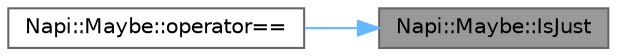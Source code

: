 digraph "Napi::Maybe::IsJust"
{
 // LATEX_PDF_SIZE
  bgcolor="transparent";
  edge [fontname=Helvetica,fontsize=10,labelfontname=Helvetica,labelfontsize=10];
  node [fontname=Helvetica,fontsize=10,shape=box,height=0.2,width=0.4];
  rankdir="RL";
  Node1 [id="Node000001",label="Napi::Maybe::IsJust",height=0.2,width=0.4,color="gray40", fillcolor="grey60", style="filled", fontcolor="black",tooltip=" "];
  Node1 -> Node2 [id="edge1_Node000001_Node000002",dir="back",color="steelblue1",style="solid",tooltip=" "];
  Node2 [id="Node000002",label="Napi::Maybe::operator==",height=0.2,width=0.4,color="grey40", fillcolor="white", style="filled",URL="$class_napi_1_1_maybe.html#a566b4782c63d33f31f6fab5eb71841f7",tooltip=" "];
}
